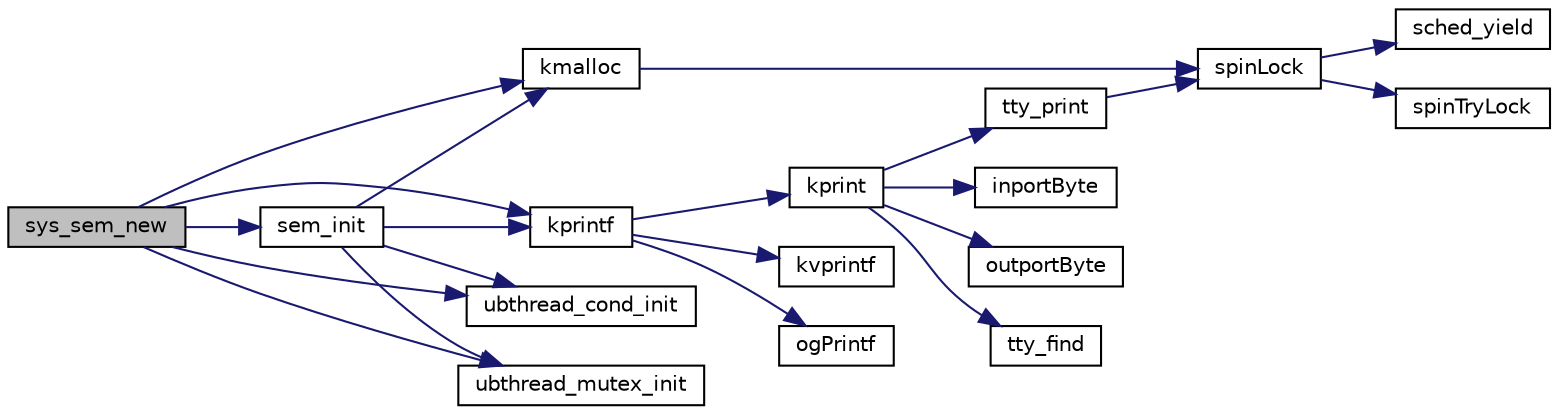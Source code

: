 digraph "sys_sem_new"
{
 // LATEX_PDF_SIZE
  edge [fontname="Helvetica",fontsize="10",labelfontname="Helvetica",labelfontsize="10"];
  node [fontname="Helvetica",fontsize="10",shape=record];
  rankdir="LR";
  Node1 [label="sys_sem_new",height=0.2,width=0.4,color="black", fillcolor="grey75", style="filled", fontcolor="black",tooltip=" "];
  Node1 -> Node2 [color="midnightblue",fontsize="10",style="solid",fontname="Helvetica"];
  Node2 [label="kmalloc",height=0.2,width=0.4,color="black", fillcolor="white", style="filled",URL="$kmalloc_8h.html#a150eab2ac4ce4553e21ca10e7f441762",tooltip=" "];
  Node2 -> Node3 [color="midnightblue",fontsize="10",style="solid",fontname="Helvetica"];
  Node3 [label="spinLock",height=0.2,width=0.4,color="black", fillcolor="white", style="filled",URL="$armv6_2spinlock_8c.html#a71f03d2ba55111c715b6068254847a53",tooltip=" "];
  Node3 -> Node4 [color="midnightblue",fontsize="10",style="solid",fontname="Helvetica"];
  Node4 [label="sched_yield",height=0.2,width=0.4,color="black", fillcolor="white", style="filled",URL="$armv6_2sched_8c.html#a08933fe6d593a1c78b9080359f15a0b7",tooltip=" "];
  Node3 -> Node5 [color="midnightblue",fontsize="10",style="solid",fontname="Helvetica"];
  Node5 [label="spinTryLock",height=0.2,width=0.4,color="black", fillcolor="white", style="filled",URL="$armv6_2spinlock_8c.html#a740766af5da58616f700fffab6768a78",tooltip=" "];
  Node1 -> Node6 [color="midnightblue",fontsize="10",style="solid",fontname="Helvetica"];
  Node6 [label="kprintf",height=0.2,width=0.4,color="black", fillcolor="white", style="filled",URL="$kprintf_8h.html#a20b56810edb62a6fe59917015c30848f",tooltip=" "];
  Node6 -> Node7 [color="midnightblue",fontsize="10",style="solid",fontname="Helvetica"];
  Node7 [label="kprint",height=0.2,width=0.4,color="black", fillcolor="white", style="filled",URL="$video_8h.html#a5429378b96a24fadfd2d1f8d777eb95a",tooltip=" "];
  Node7 -> Node8 [color="midnightblue",fontsize="10",style="solid",fontname="Helvetica"];
  Node8 [label="inportByte",height=0.2,width=0.4,color="black", fillcolor="white", style="filled",URL="$io_8h.html#a77b934268de1b3ecdcf3f275413b3108",tooltip="input one byte from specified port"];
  Node7 -> Node9 [color="midnightblue",fontsize="10",style="solid",fontname="Helvetica"];
  Node9 [label="outportByte",height=0.2,width=0.4,color="black", fillcolor="white", style="filled",URL="$io_8h.html#a8acc1a06073db2e7b92ffbd00fbd0cf1",tooltip="outputut one byte to specified port"];
  Node7 -> Node10 [color="midnightblue",fontsize="10",style="solid",fontname="Helvetica"];
  Node10 [label="tty_find",height=0.2,width=0.4,color="black", fillcolor="white", style="filled",URL="$tty_8h.html#a4f96ccac7e60296ef496008d8cbed0ff",tooltip=" "];
  Node7 -> Node11 [color="midnightblue",fontsize="10",style="solid",fontname="Helvetica"];
  Node11 [label="tty_print",height=0.2,width=0.4,color="black", fillcolor="white", style="filled",URL="$tty_8h.html#ad96f57a7c113d3cfa76ee5fed6de33c0",tooltip=" "];
  Node11 -> Node3 [color="midnightblue",fontsize="10",style="solid",fontname="Helvetica"];
  Node6 -> Node12 [color="midnightblue",fontsize="10",style="solid",fontname="Helvetica"];
  Node12 [label="kvprintf",height=0.2,width=0.4,color="black", fillcolor="white", style="filled",URL="$kprintf_8c.html#a3093cdac4668a4ccffdd7f77270888b7",tooltip=" "];
  Node6 -> Node13 [color="midnightblue",fontsize="10",style="solid",fontname="Helvetica"];
  Node13 [label="ogPrintf",height=0.2,width=0.4,color="black", fillcolor="white", style="filled",URL="$kprintf_8h.html#a3b4a66bf1f6583e65660f281b6014aa1",tooltip=" "];
  Node1 -> Node14 [color="midnightblue",fontsize="10",style="solid",fontname="Helvetica"];
  Node14 [label="sem_init",height=0.2,width=0.4,color="black", fillcolor="white", style="filled",URL="$sem_8h.html#a741be298cbcc3eab1747e8b9b239d5f0",tooltip=" "];
  Node14 -> Node2 [color="midnightblue",fontsize="10",style="solid",fontname="Helvetica"];
  Node14 -> Node6 [color="midnightblue",fontsize="10",style="solid",fontname="Helvetica"];
  Node14 -> Node15 [color="midnightblue",fontsize="10",style="solid",fontname="Helvetica"];
  Node15 [label="ubthread_cond_init",height=0.2,width=0.4,color="black", fillcolor="white", style="filled",URL="$ubthread_8h.html#acbb7170a68758468ab5b02512a320112",tooltip=" "];
  Node14 -> Node16 [color="midnightblue",fontsize="10",style="solid",fontname="Helvetica"];
  Node16 [label="ubthread_mutex_init",height=0.2,width=0.4,color="black", fillcolor="white", style="filled",URL="$ubthread_8h.html#ab6bfc2169b55532821582f24b68dc855",tooltip=" "];
  Node1 -> Node15 [color="midnightblue",fontsize="10",style="solid",fontname="Helvetica"];
  Node1 -> Node16 [color="midnightblue",fontsize="10",style="solid",fontname="Helvetica"];
}
